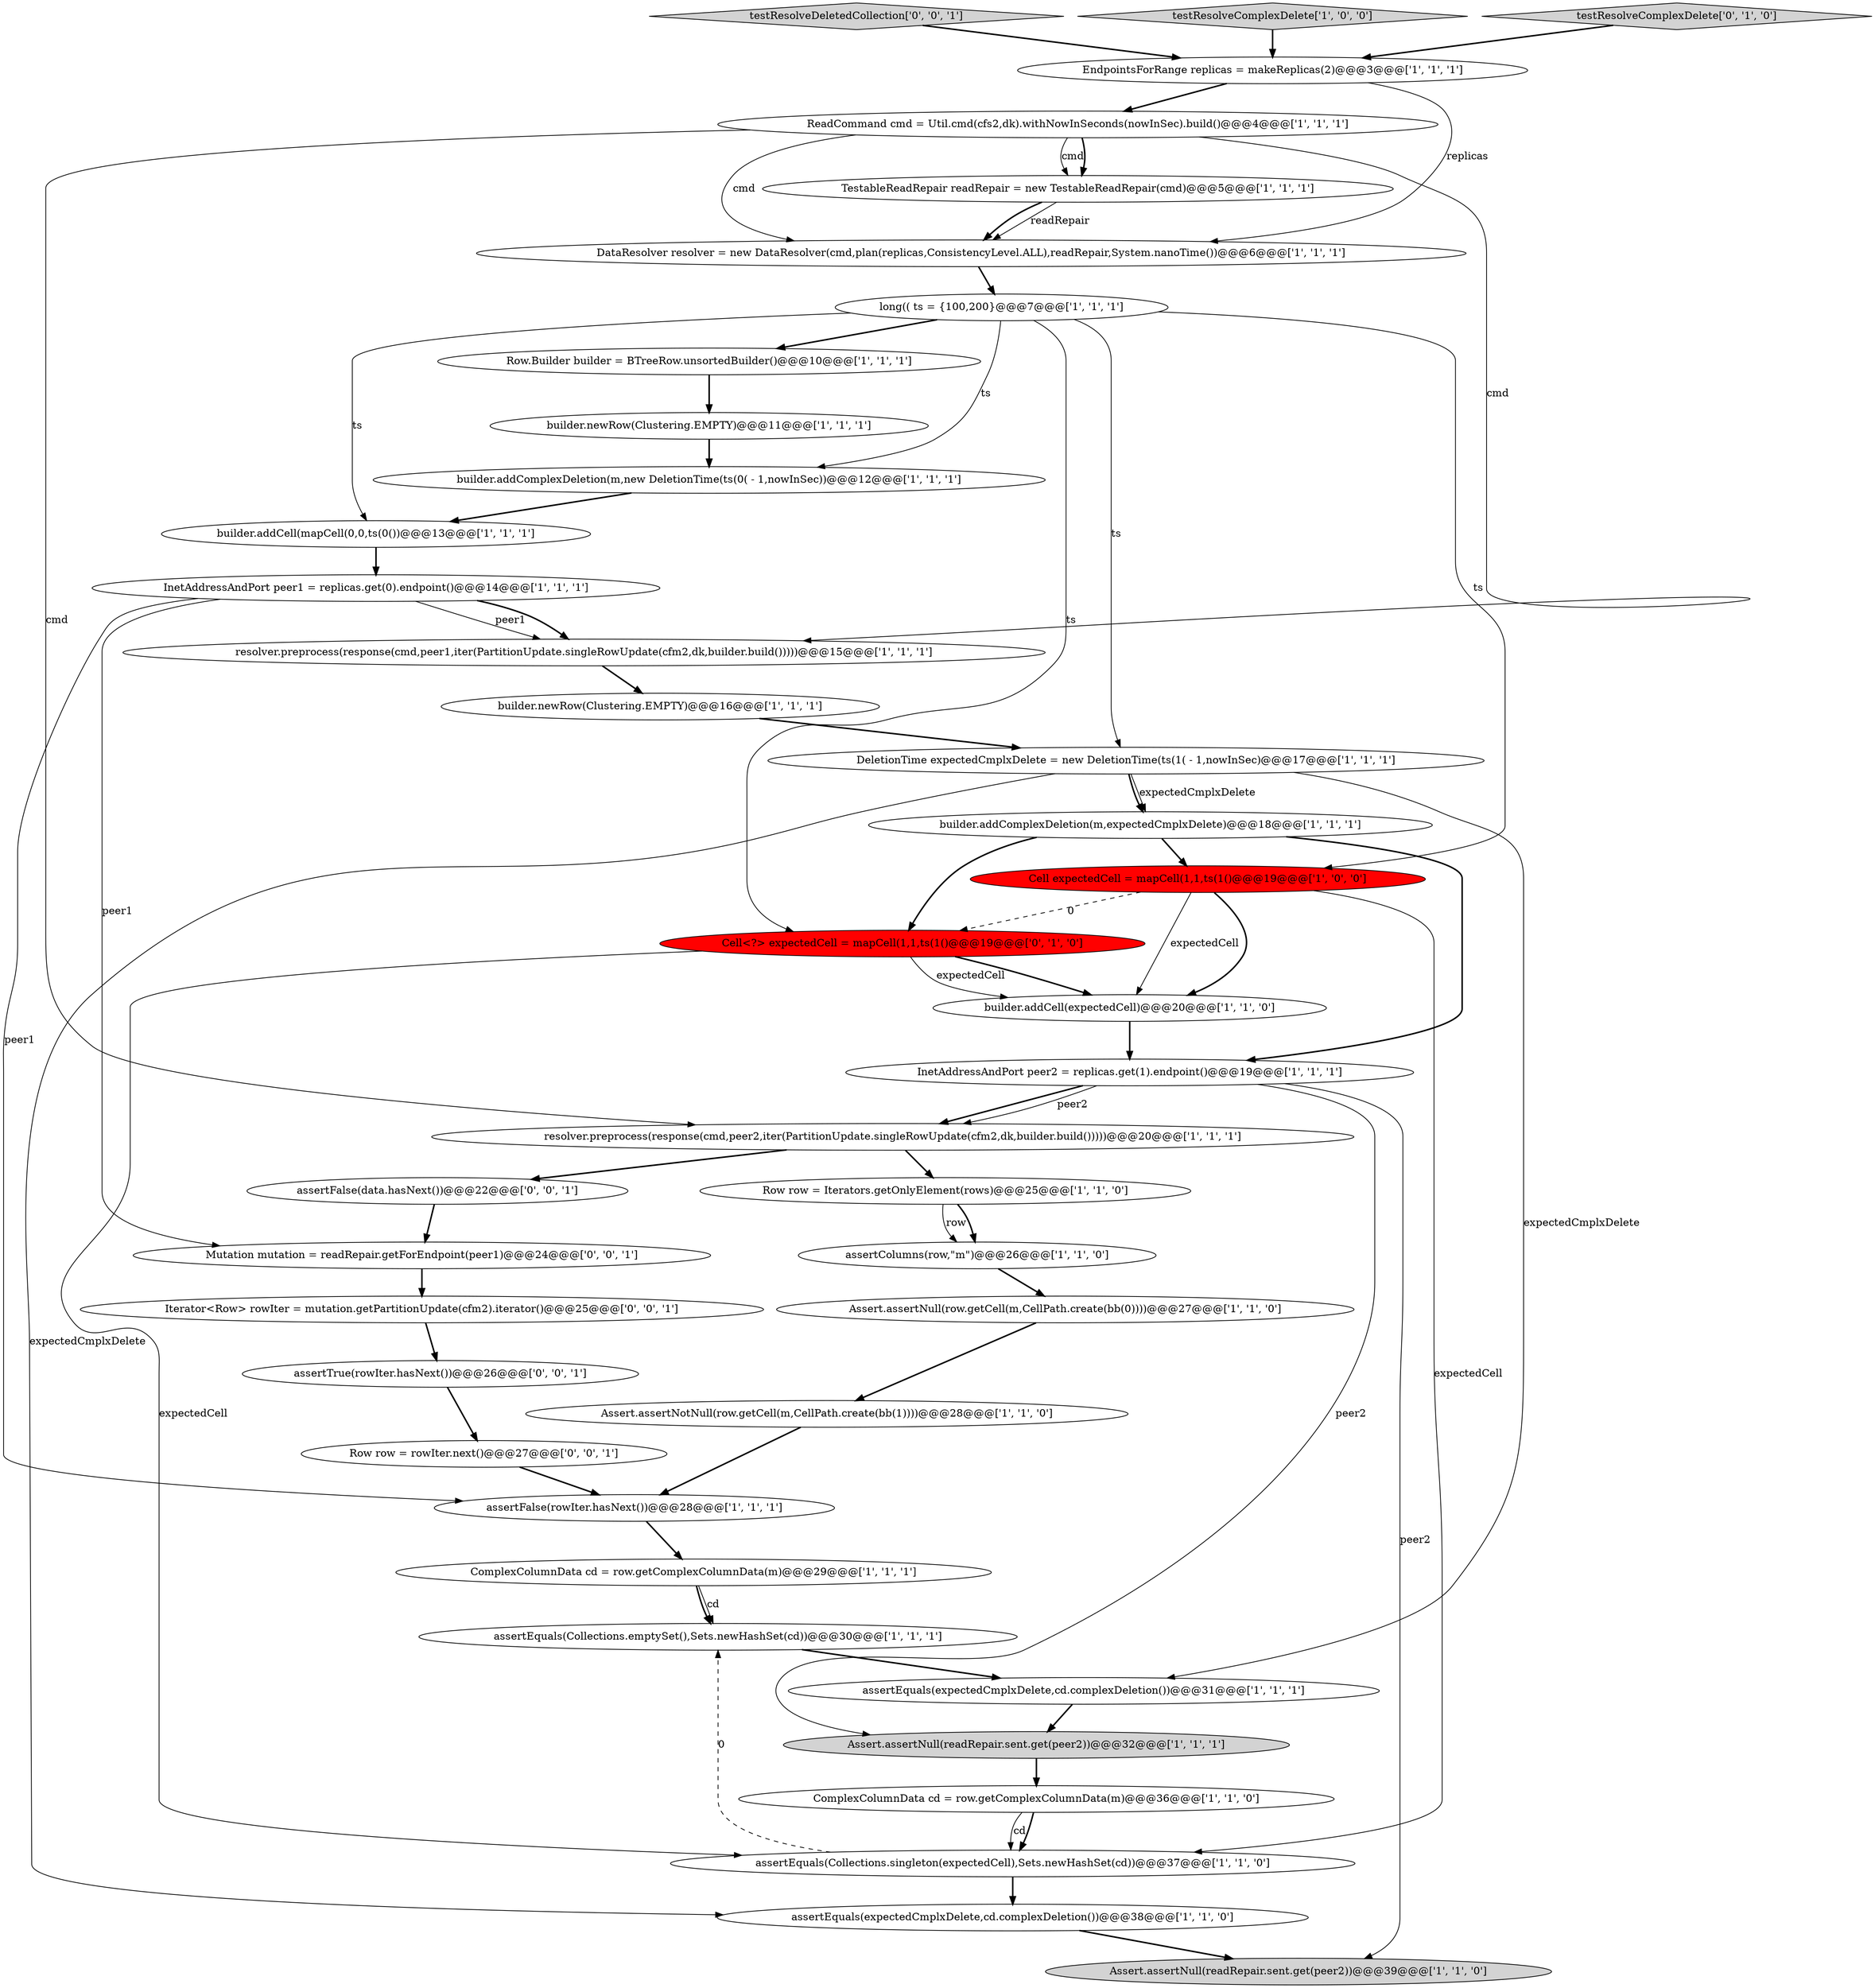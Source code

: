 digraph {
14 [style = filled, label = "builder.addComplexDeletion(m,new DeletionTime(ts(0( - 1,nowInSec))@@@12@@@['1', '1', '1']", fillcolor = white, shape = ellipse image = "AAA0AAABBB1BBB"];
11 [style = filled, label = "assertEquals(expectedCmplxDelete,cd.complexDeletion())@@@38@@@['1', '1', '0']", fillcolor = white, shape = ellipse image = "AAA0AAABBB1BBB"];
15 [style = filled, label = "builder.newRow(Clustering.EMPTY)@@@16@@@['1', '1', '1']", fillcolor = white, shape = ellipse image = "AAA0AAABBB1BBB"];
35 [style = filled, label = "Iterator<Row> rowIter = mutation.getPartitionUpdate(cfm2).iterator()@@@25@@@['0', '0', '1']", fillcolor = white, shape = ellipse image = "AAA0AAABBB3BBB"];
18 [style = filled, label = "assertFalse(rowIter.hasNext())@@@28@@@['1', '1', '1']", fillcolor = white, shape = ellipse image = "AAA0AAABBB1BBB"];
34 [style = filled, label = "assertFalse(data.hasNext())@@@22@@@['0', '0', '1']", fillcolor = white, shape = ellipse image = "AAA0AAABBB3BBB"];
12 [style = filled, label = "builder.addCell(expectedCell)@@@20@@@['1', '1', '0']", fillcolor = white, shape = ellipse image = "AAA0AAABBB1BBB"];
2 [style = filled, label = "Assert.assertNull(readRepair.sent.get(peer2))@@@39@@@['1', '1', '0']", fillcolor = lightgray, shape = ellipse image = "AAA0AAABBB1BBB"];
1 [style = filled, label = "Assert.assertNull(readRepair.sent.get(peer2))@@@32@@@['1', '1', '1']", fillcolor = lightgray, shape = ellipse image = "AAA0AAABBB1BBB"];
20 [style = filled, label = "InetAddressAndPort peer2 = replicas.get(1).endpoint()@@@19@@@['1', '1', '1']", fillcolor = white, shape = ellipse image = "AAA0AAABBB1BBB"];
28 [style = filled, label = "assertColumns(row,\"m\")@@@26@@@['1', '1', '0']", fillcolor = white, shape = ellipse image = "AAA0AAABBB1BBB"];
39 [style = filled, label = "testResolveDeletedCollection['0', '0', '1']", fillcolor = lightgray, shape = diamond image = "AAA0AAABBB3BBB"];
13 [style = filled, label = "long(( ts = {100,200}@@@7@@@['1', '1', '1']", fillcolor = white, shape = ellipse image = "AAA0AAABBB1BBB"];
36 [style = filled, label = "assertTrue(rowIter.hasNext())@@@26@@@['0', '0', '1']", fillcolor = white, shape = ellipse image = "AAA0AAABBB3BBB"];
22 [style = filled, label = "builder.newRow(Clustering.EMPTY)@@@11@@@['1', '1', '1']", fillcolor = white, shape = ellipse image = "AAA0AAABBB1BBB"];
23 [style = filled, label = "testResolveComplexDelete['1', '0', '0']", fillcolor = lightgray, shape = diamond image = "AAA0AAABBB1BBB"];
10 [style = filled, label = "assertEquals(expectedCmplxDelete,cd.complexDeletion())@@@31@@@['1', '1', '1']", fillcolor = white, shape = ellipse image = "AAA0AAABBB1BBB"];
8 [style = filled, label = "resolver.preprocess(response(cmd,peer1,iter(PartitionUpdate.singleRowUpdate(cfm2,dk,builder.build()))))@@@15@@@['1', '1', '1']", fillcolor = white, shape = ellipse image = "AAA0AAABBB1BBB"];
25 [style = filled, label = "DataResolver resolver = new DataResolver(cmd,plan(replicas,ConsistencyLevel.ALL),readRepair,System.nanoTime())@@@6@@@['1', '1', '1']", fillcolor = white, shape = ellipse image = "AAA0AAABBB1BBB"];
38 [style = filled, label = "Row row = rowIter.next()@@@27@@@['0', '0', '1']", fillcolor = white, shape = ellipse image = "AAA0AAABBB3BBB"];
19 [style = filled, label = "TestableReadRepair readRepair = new TestableReadRepair(cmd)@@@5@@@['1', '1', '1']", fillcolor = white, shape = ellipse image = "AAA0AAABBB1BBB"];
31 [style = filled, label = "ComplexColumnData cd = row.getComplexColumnData(m)@@@36@@@['1', '1', '0']", fillcolor = white, shape = ellipse image = "AAA0AAABBB1BBB"];
16 [style = filled, label = "Row row = Iterators.getOnlyElement(rows)@@@25@@@['1', '1', '0']", fillcolor = white, shape = ellipse image = "AAA0AAABBB1BBB"];
6 [style = filled, label = "Row.Builder builder = BTreeRow.unsortedBuilder()@@@10@@@['1', '1', '1']", fillcolor = white, shape = ellipse image = "AAA0AAABBB1BBB"];
0 [style = filled, label = "Assert.assertNull(row.getCell(m,CellPath.create(bb(0))))@@@27@@@['1', '1', '0']", fillcolor = white, shape = ellipse image = "AAA0AAABBB1BBB"];
33 [style = filled, label = "Cell<?> expectedCell = mapCell(1,1,ts(1()@@@19@@@['0', '1', '0']", fillcolor = red, shape = ellipse image = "AAA1AAABBB2BBB"];
7 [style = filled, label = "assertEquals(Collections.emptySet(),Sets.newHashSet(cd))@@@30@@@['1', '1', '1']", fillcolor = white, shape = ellipse image = "AAA0AAABBB1BBB"];
5 [style = filled, label = "builder.addCell(mapCell(0,0,ts(0())@@@13@@@['1', '1', '1']", fillcolor = white, shape = ellipse image = "AAA0AAABBB1BBB"];
37 [style = filled, label = "Mutation mutation = readRepair.getForEndpoint(peer1)@@@24@@@['0', '0', '1']", fillcolor = white, shape = ellipse image = "AAA0AAABBB3BBB"];
3 [style = filled, label = "Assert.assertNotNull(row.getCell(m,CellPath.create(bb(1))))@@@28@@@['1', '1', '0']", fillcolor = white, shape = ellipse image = "AAA0AAABBB1BBB"];
4 [style = filled, label = "EndpointsForRange replicas = makeReplicas(2)@@@3@@@['1', '1', '1']", fillcolor = white, shape = ellipse image = "AAA0AAABBB1BBB"];
26 [style = filled, label = "DeletionTime expectedCmplxDelete = new DeletionTime(ts(1( - 1,nowInSec)@@@17@@@['1', '1', '1']", fillcolor = white, shape = ellipse image = "AAA0AAABBB1BBB"];
17 [style = filled, label = "assertEquals(Collections.singleton(expectedCell),Sets.newHashSet(cd))@@@37@@@['1', '1', '0']", fillcolor = white, shape = ellipse image = "AAA0AAABBB1BBB"];
21 [style = filled, label = "builder.addComplexDeletion(m,expectedCmplxDelete)@@@18@@@['1', '1', '1']", fillcolor = white, shape = ellipse image = "AAA0AAABBB1BBB"];
24 [style = filled, label = "ComplexColumnData cd = row.getComplexColumnData(m)@@@29@@@['1', '1', '1']", fillcolor = white, shape = ellipse image = "AAA0AAABBB1BBB"];
32 [style = filled, label = "testResolveComplexDelete['0', '1', '0']", fillcolor = lightgray, shape = diamond image = "AAA0AAABBB2BBB"];
9 [style = filled, label = "Cell expectedCell = mapCell(1,1,ts(1()@@@19@@@['1', '0', '0']", fillcolor = red, shape = ellipse image = "AAA1AAABBB1BBB"];
27 [style = filled, label = "ReadCommand cmd = Util.cmd(cfs2,dk).withNowInSeconds(nowInSec).build()@@@4@@@['1', '1', '1']", fillcolor = white, shape = ellipse image = "AAA0AAABBB1BBB"];
30 [style = filled, label = "InetAddressAndPort peer1 = replicas.get(0).endpoint()@@@14@@@['1', '1', '1']", fillcolor = white, shape = ellipse image = "AAA0AAABBB1BBB"];
29 [style = filled, label = "resolver.preprocess(response(cmd,peer2,iter(PartitionUpdate.singleRowUpdate(cfm2,dk,builder.build()))))@@@20@@@['1', '1', '1']", fillcolor = white, shape = ellipse image = "AAA0AAABBB1BBB"];
0->3 [style = bold, label=""];
27->19 [style = solid, label="cmd"];
17->7 [style = dashed, label="0"];
18->24 [style = bold, label=""];
4->25 [style = solid, label="replicas"];
8->15 [style = bold, label=""];
33->17 [style = solid, label="expectedCell"];
30->37 [style = solid, label="peer1"];
27->29 [style = solid, label="cmd"];
13->14 [style = solid, label="ts"];
20->29 [style = bold, label=""];
6->22 [style = bold, label=""];
25->13 [style = bold, label=""];
7->10 [style = bold, label=""];
19->25 [style = solid, label="readRepair"];
21->33 [style = bold, label=""];
16->28 [style = solid, label="row"];
23->4 [style = bold, label=""];
12->20 [style = bold, label=""];
26->21 [style = solid, label="expectedCmplxDelete"];
26->10 [style = solid, label="expectedCmplxDelete"];
33->12 [style = bold, label=""];
29->34 [style = bold, label=""];
13->5 [style = solid, label="ts"];
9->12 [style = solid, label="expectedCell"];
27->8 [style = solid, label="cmd"];
13->26 [style = solid, label="ts"];
31->17 [style = solid, label="cd"];
39->4 [style = bold, label=""];
13->9 [style = solid, label="ts"];
11->2 [style = bold, label=""];
19->25 [style = bold, label=""];
15->26 [style = bold, label=""];
26->21 [style = bold, label=""];
3->18 [style = bold, label=""];
9->33 [style = dashed, label="0"];
20->1 [style = solid, label="peer2"];
28->0 [style = bold, label=""];
36->38 [style = bold, label=""];
26->11 [style = solid, label="expectedCmplxDelete"];
9->17 [style = solid, label="expectedCell"];
30->8 [style = solid, label="peer1"];
21->9 [style = bold, label=""];
38->18 [style = bold, label=""];
27->25 [style = solid, label="cmd"];
21->20 [style = bold, label=""];
16->28 [style = bold, label=""];
34->37 [style = bold, label=""];
13->33 [style = solid, label="ts"];
33->12 [style = solid, label="expectedCell"];
20->2 [style = solid, label="peer2"];
20->29 [style = solid, label="peer2"];
4->27 [style = bold, label=""];
24->7 [style = solid, label="cd"];
30->18 [style = solid, label="peer1"];
27->19 [style = bold, label=""];
9->12 [style = bold, label=""];
5->30 [style = bold, label=""];
32->4 [style = bold, label=""];
13->6 [style = bold, label=""];
30->8 [style = bold, label=""];
22->14 [style = bold, label=""];
1->31 [style = bold, label=""];
24->7 [style = bold, label=""];
10->1 [style = bold, label=""];
31->17 [style = bold, label=""];
37->35 [style = bold, label=""];
29->16 [style = bold, label=""];
35->36 [style = bold, label=""];
14->5 [style = bold, label=""];
17->11 [style = bold, label=""];
}
